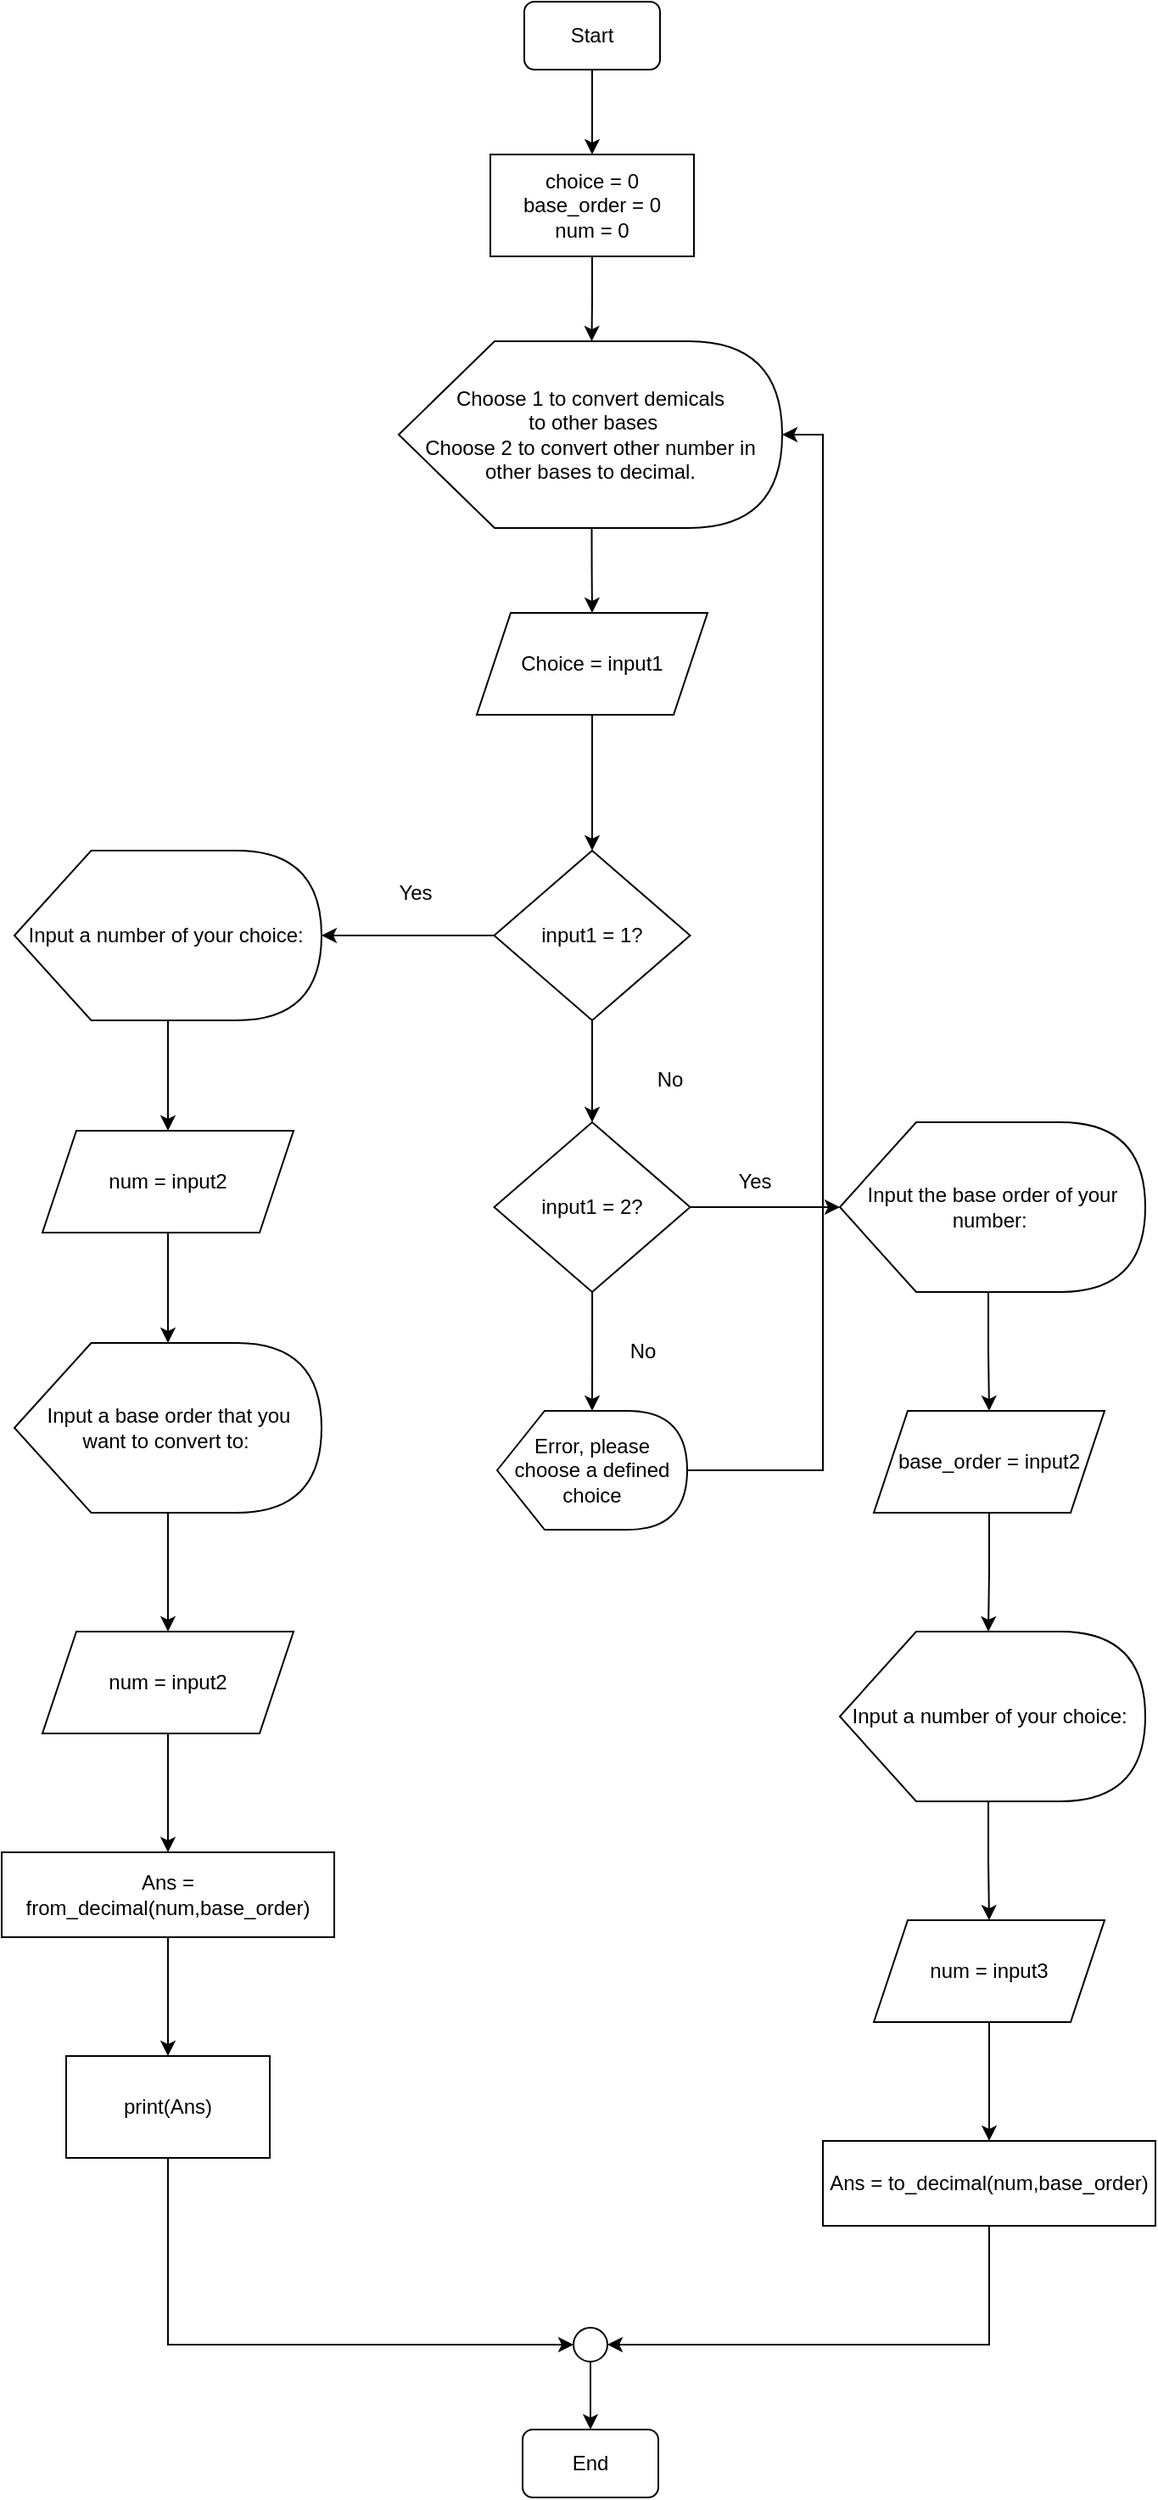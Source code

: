 <mxfile version="20.2.3" type="device" pages="3"><diagram id="C5RBs43oDa-KdzZeNtuy" name="Simple (With no error handling)"><mxGraphModel dx="965" dy="600" grid="1" gridSize="10" guides="1" tooltips="1" connect="1" arrows="1" fold="1" page="1" pageScale="1" pageWidth="827" pageHeight="1169" math="0" shadow="0"><root><mxCell id="WIyWlLk6GJQsqaUBKTNV-0"/><mxCell id="WIyWlLk6GJQsqaUBKTNV-1" parent="WIyWlLk6GJQsqaUBKTNV-0"/><mxCell id="6cX9qqJegvsLHcsyUYOj-4" value="" style="edgeStyle=orthogonalEdgeStyle;rounded=0;orthogonalLoop=1;jettySize=auto;html=1;" parent="WIyWlLk6GJQsqaUBKTNV-1" source="6cX9qqJegvsLHcsyUYOj-0" target="6cX9qqJegvsLHcsyUYOj-3" edge="1"><mxGeometry relative="1" as="geometry"/></mxCell><mxCell id="6cX9qqJegvsLHcsyUYOj-0" value="Start" style="rounded=1;whiteSpace=wrap;html=1;" parent="WIyWlLk6GJQsqaUBKTNV-1" vertex="1"><mxGeometry x="374" y="10" width="80" height="40" as="geometry"/></mxCell><mxCell id="6cX9qqJegvsLHcsyUYOj-13" style="edgeStyle=orthogonalEdgeStyle;rounded=0;orthogonalLoop=1;jettySize=auto;html=1;exitX=0;exitY=0;exitDx=113.75;exitDy=110;exitPerimeter=0;" parent="WIyWlLk6GJQsqaUBKTNV-1" source="6cX9qqJegvsLHcsyUYOj-1" edge="1"><mxGeometry relative="1" as="geometry"><mxPoint x="414" y="370" as="targetPoint"/></mxGeometry></mxCell><mxCell id="6cX9qqJegvsLHcsyUYOj-1" value="Choose 1 to convert demicals&lt;br&gt;&amp;nbsp;to other bases&lt;br&gt;Choose 2 to convert other number in other bases to decimal." style="shape=display;whiteSpace=wrap;html=1;" parent="WIyWlLk6GJQsqaUBKTNV-1" vertex="1"><mxGeometry x="300" y="210" width="226" height="110" as="geometry"/></mxCell><mxCell id="6cX9qqJegvsLHcsyUYOj-11" style="edgeStyle=orthogonalEdgeStyle;rounded=0;orthogonalLoop=1;jettySize=auto;html=1;exitX=0.5;exitY=1;exitDx=0;exitDy=0;entryX=0;entryY=0;entryDx=113.75;entryDy=0;entryPerimeter=0;" parent="WIyWlLk6GJQsqaUBKTNV-1" source="6cX9qqJegvsLHcsyUYOj-3" target="6cX9qqJegvsLHcsyUYOj-1" edge="1"><mxGeometry relative="1" as="geometry"/></mxCell><mxCell id="6cX9qqJegvsLHcsyUYOj-3" value="choice = 0&lt;br&gt;base_order = 0&lt;br&gt;num = 0" style="rounded=0;whiteSpace=wrap;html=1;" parent="WIyWlLk6GJQsqaUBKTNV-1" vertex="1"><mxGeometry x="354" y="100" width="120" height="60" as="geometry"/></mxCell><mxCell id="6cX9qqJegvsLHcsyUYOj-19" style="edgeStyle=orthogonalEdgeStyle;rounded=0;orthogonalLoop=1;jettySize=auto;html=1;exitX=0.5;exitY=1;exitDx=0;exitDy=0;entryX=0.5;entryY=0;entryDx=0;entryDy=0;" parent="WIyWlLk6GJQsqaUBKTNV-1" source="6cX9qqJegvsLHcsyUYOj-6" target="6cX9qqJegvsLHcsyUYOj-18" edge="1"><mxGeometry relative="1" as="geometry"/></mxCell><mxCell id="6cX9qqJegvsLHcsyUYOj-40" value="" style="edgeStyle=orthogonalEdgeStyle;rounded=0;orthogonalLoop=1;jettySize=auto;html=1;" parent="WIyWlLk6GJQsqaUBKTNV-1" source="6cX9qqJegvsLHcsyUYOj-6" target="6cX9qqJegvsLHcsyUYOj-38" edge="1"><mxGeometry relative="1" as="geometry"/></mxCell><mxCell id="6cX9qqJegvsLHcsyUYOj-6" value="input1 = 1?" style="rhombus;whiteSpace=wrap;html=1;" parent="WIyWlLk6GJQsqaUBKTNV-1" vertex="1"><mxGeometry x="356.25" y="510" width="115.5" height="100" as="geometry"/></mxCell><mxCell id="6cX9qqJegvsLHcsyUYOj-37" style="edgeStyle=orthogonalEdgeStyle;rounded=0;orthogonalLoop=1;jettySize=auto;html=1;exitX=0;exitY=0;exitDx=87.5;exitDy=100;exitPerimeter=0;" parent="WIyWlLk6GJQsqaUBKTNV-1" source="6cX9qqJegvsLHcsyUYOj-15" target="6cX9qqJegvsLHcsyUYOj-36" edge="1"><mxGeometry relative="1" as="geometry"/></mxCell><mxCell id="6cX9qqJegvsLHcsyUYOj-15" value="Input a number of your choice:&amp;nbsp;" style="shape=display;whiteSpace=wrap;html=1;" parent="WIyWlLk6GJQsqaUBKTNV-1" vertex="1"><mxGeometry x="560" y="970" width="180" height="100" as="geometry"/></mxCell><mxCell id="6cX9qqJegvsLHcsyUYOj-25" style="edgeStyle=orthogonalEdgeStyle;rounded=0;orthogonalLoop=1;jettySize=auto;html=1;exitX=1;exitY=0.5;exitDx=0;exitDy=0;entryX=0;entryY=0.5;entryDx=0;entryDy=0;entryPerimeter=0;" parent="WIyWlLk6GJQsqaUBKTNV-1" source="6cX9qqJegvsLHcsyUYOj-18" target="6cX9qqJegvsLHcsyUYOj-22" edge="1"><mxGeometry relative="1" as="geometry"/></mxCell><mxCell id="6cX9qqJegvsLHcsyUYOj-53" value="" style="edgeStyle=orthogonalEdgeStyle;rounded=0;orthogonalLoop=1;jettySize=auto;html=1;" parent="WIyWlLk6GJQsqaUBKTNV-1" source="6cX9qqJegvsLHcsyUYOj-18" target="6cX9qqJegvsLHcsyUYOj-52" edge="1"><mxGeometry relative="1" as="geometry"/></mxCell><mxCell id="6cX9qqJegvsLHcsyUYOj-18" value="input1 = 2?" style="rhombus;whiteSpace=wrap;html=1;" parent="WIyWlLk6GJQsqaUBKTNV-1" vertex="1"><mxGeometry x="356.25" y="670" width="115.5" height="100" as="geometry"/></mxCell><mxCell id="6cX9qqJegvsLHcsyUYOj-20" value="Yes" style="text;html=1;strokeColor=none;fillColor=none;align=center;verticalAlign=middle;whiteSpace=wrap;rounded=0;" parent="WIyWlLk6GJQsqaUBKTNV-1" vertex="1"><mxGeometry x="280" y="520" width="60" height="30" as="geometry"/></mxCell><mxCell id="6cX9qqJegvsLHcsyUYOj-21" value="No" style="text;html=1;strokeColor=none;fillColor=none;align=center;verticalAlign=middle;whiteSpace=wrap;rounded=0;" parent="WIyWlLk6GJQsqaUBKTNV-1" vertex="1"><mxGeometry x="430" y="630" width="60" height="30" as="geometry"/></mxCell><mxCell id="6cX9qqJegvsLHcsyUYOj-34" style="edgeStyle=orthogonalEdgeStyle;rounded=0;orthogonalLoop=1;jettySize=auto;html=1;exitX=0;exitY=0;exitDx=87.5;exitDy=100;exitPerimeter=0;entryX=0.5;entryY=0;entryDx=0;entryDy=0;" parent="WIyWlLk6GJQsqaUBKTNV-1" source="6cX9qqJegvsLHcsyUYOj-22" target="6cX9qqJegvsLHcsyUYOj-32" edge="1"><mxGeometry relative="1" as="geometry"/></mxCell><mxCell id="6cX9qqJegvsLHcsyUYOj-22" value="Input the base order of your number:&amp;nbsp;" style="shape=display;whiteSpace=wrap;html=1;" parent="WIyWlLk6GJQsqaUBKTNV-1" vertex="1"><mxGeometry x="560" y="670" width="180" height="100" as="geometry"/></mxCell><mxCell id="6cX9qqJegvsLHcsyUYOj-24" value="Yes" style="text;html=1;strokeColor=none;fillColor=none;align=center;verticalAlign=middle;whiteSpace=wrap;rounded=0;" parent="WIyWlLk6GJQsqaUBKTNV-1" vertex="1"><mxGeometry x="480" y="690" width="60" height="30" as="geometry"/></mxCell><mxCell id="6cX9qqJegvsLHcsyUYOj-31" style="edgeStyle=orthogonalEdgeStyle;rounded=0;orthogonalLoop=1;jettySize=auto;html=1;exitX=0.5;exitY=1;exitDx=0;exitDy=0;entryX=0.5;entryY=0;entryDx=0;entryDy=0;" parent="WIyWlLk6GJQsqaUBKTNV-1" source="6cX9qqJegvsLHcsyUYOj-29" target="6cX9qqJegvsLHcsyUYOj-6" edge="1"><mxGeometry relative="1" as="geometry"/></mxCell><mxCell id="6cX9qqJegvsLHcsyUYOj-29" value="Choice = input1" style="shape=parallelogram;perimeter=parallelogramPerimeter;whiteSpace=wrap;html=1;fixedSize=1;" parent="WIyWlLk6GJQsqaUBKTNV-1" vertex="1"><mxGeometry x="346" y="370" width="136" height="60" as="geometry"/></mxCell><mxCell id="6cX9qqJegvsLHcsyUYOj-35" style="edgeStyle=orthogonalEdgeStyle;rounded=0;orthogonalLoop=1;jettySize=auto;html=1;exitX=0.5;exitY=1;exitDx=0;exitDy=0;entryX=0;entryY=0;entryDx=87.5;entryDy=0;entryPerimeter=0;" parent="WIyWlLk6GJQsqaUBKTNV-1" source="6cX9qqJegvsLHcsyUYOj-32" target="6cX9qqJegvsLHcsyUYOj-15" edge="1"><mxGeometry relative="1" as="geometry"/></mxCell><mxCell id="6cX9qqJegvsLHcsyUYOj-32" value="base_order = input2" style="shape=parallelogram;perimeter=parallelogramPerimeter;whiteSpace=wrap;html=1;fixedSize=1;" parent="WIyWlLk6GJQsqaUBKTNV-1" vertex="1"><mxGeometry x="580" y="840" width="136" height="60" as="geometry"/></mxCell><mxCell id="6cX9qqJegvsLHcsyUYOj-62" value="" style="edgeStyle=orthogonalEdgeStyle;rounded=0;orthogonalLoop=1;jettySize=auto;html=1;" parent="WIyWlLk6GJQsqaUBKTNV-1" source="6cX9qqJegvsLHcsyUYOj-36" target="6cX9qqJegvsLHcsyUYOj-61" edge="1"><mxGeometry relative="1" as="geometry"/></mxCell><mxCell id="6cX9qqJegvsLHcsyUYOj-36" value="num = input3" style="shape=parallelogram;perimeter=parallelogramPerimeter;whiteSpace=wrap;html=1;fixedSize=1;" parent="WIyWlLk6GJQsqaUBKTNV-1" vertex="1"><mxGeometry x="580" y="1140" width="136" height="60" as="geometry"/></mxCell><mxCell id="6cX9qqJegvsLHcsyUYOj-43" value="" style="edgeStyle=orthogonalEdgeStyle;rounded=0;orthogonalLoop=1;jettySize=auto;html=1;" parent="WIyWlLk6GJQsqaUBKTNV-1" source="6cX9qqJegvsLHcsyUYOj-38" target="6cX9qqJegvsLHcsyUYOj-41" edge="1"><mxGeometry relative="1" as="geometry"/></mxCell><mxCell id="6cX9qqJegvsLHcsyUYOj-38" value="Input a number of your choice:&amp;nbsp;" style="shape=display;whiteSpace=wrap;html=1;" parent="WIyWlLk6GJQsqaUBKTNV-1" vertex="1"><mxGeometry x="73.5" y="510" width="181" height="100" as="geometry"/></mxCell><mxCell id="6cX9qqJegvsLHcsyUYOj-50" value="" style="edgeStyle=orthogonalEdgeStyle;rounded=0;orthogonalLoop=1;jettySize=auto;html=1;" parent="WIyWlLk6GJQsqaUBKTNV-1" source="6cX9qqJegvsLHcsyUYOj-41" target="6cX9qqJegvsLHcsyUYOj-49" edge="1"><mxGeometry relative="1" as="geometry"/></mxCell><mxCell id="6cX9qqJegvsLHcsyUYOj-41" value="num = input2" style="shape=parallelogram;perimeter=parallelogramPerimeter;whiteSpace=wrap;html=1;fixedSize=1;" parent="WIyWlLk6GJQsqaUBKTNV-1" vertex="1"><mxGeometry x="90" y="675" width="148" height="60" as="geometry"/></mxCell><mxCell id="6cX9qqJegvsLHcsyUYOj-56" value="" style="edgeStyle=orthogonalEdgeStyle;rounded=0;orthogonalLoop=1;jettySize=auto;html=1;" parent="WIyWlLk6GJQsqaUBKTNV-1" source="6cX9qqJegvsLHcsyUYOj-47" target="6cX9qqJegvsLHcsyUYOj-55" edge="1"><mxGeometry relative="1" as="geometry"/></mxCell><mxCell id="6cX9qqJegvsLHcsyUYOj-47" value="num = input2" style="shape=parallelogram;perimeter=parallelogramPerimeter;whiteSpace=wrap;html=1;fixedSize=1;" parent="WIyWlLk6GJQsqaUBKTNV-1" vertex="1"><mxGeometry x="90" y="970" width="148" height="60" as="geometry"/></mxCell><mxCell id="6cX9qqJegvsLHcsyUYOj-51" value="" style="edgeStyle=orthogonalEdgeStyle;rounded=0;orthogonalLoop=1;jettySize=auto;html=1;" parent="WIyWlLk6GJQsqaUBKTNV-1" source="6cX9qqJegvsLHcsyUYOj-49" target="6cX9qqJegvsLHcsyUYOj-47" edge="1"><mxGeometry relative="1" as="geometry"/></mxCell><mxCell id="6cX9qqJegvsLHcsyUYOj-49" value="Input a base order that you&lt;br&gt;want to convert to:&amp;nbsp;" style="shape=display;whiteSpace=wrap;html=1;" parent="WIyWlLk6GJQsqaUBKTNV-1" vertex="1"><mxGeometry x="73.5" y="800" width="181" height="100" as="geometry"/></mxCell><mxCell id="6cX9qqJegvsLHcsyUYOj-54" style="edgeStyle=orthogonalEdgeStyle;rounded=0;orthogonalLoop=1;jettySize=auto;html=1;exitX=1;exitY=0.5;exitDx=0;exitDy=0;exitPerimeter=0;entryX=1;entryY=0.5;entryDx=0;entryDy=0;entryPerimeter=0;" parent="WIyWlLk6GJQsqaUBKTNV-1" source="6cX9qqJegvsLHcsyUYOj-52" target="6cX9qqJegvsLHcsyUYOj-1" edge="1"><mxGeometry relative="1" as="geometry"><Array as="points"><mxPoint x="550" y="875"/><mxPoint x="550" y="265"/></Array></mxGeometry></mxCell><mxCell id="6cX9qqJegvsLHcsyUYOj-52" value="Error, please choose a defined&lt;br&gt;choice" style="shape=display;whiteSpace=wrap;html=1;" parent="WIyWlLk6GJQsqaUBKTNV-1" vertex="1"><mxGeometry x="358" y="840" width="112" height="70" as="geometry"/></mxCell><mxCell id="6cX9qqJegvsLHcsyUYOj-58" value="" style="edgeStyle=orthogonalEdgeStyle;rounded=0;orthogonalLoop=1;jettySize=auto;html=1;" parent="WIyWlLk6GJQsqaUBKTNV-1" source="6cX9qqJegvsLHcsyUYOj-55" target="6cX9qqJegvsLHcsyUYOj-57" edge="1"><mxGeometry relative="1" as="geometry"/></mxCell><mxCell id="6cX9qqJegvsLHcsyUYOj-55" value="Ans = from_decimal(num,base_order)" style="rounded=0;whiteSpace=wrap;html=1;" parent="WIyWlLk6GJQsqaUBKTNV-1" vertex="1"><mxGeometry x="66" y="1100" width="196" height="50" as="geometry"/></mxCell><mxCell id="6cX9qqJegvsLHcsyUYOj-65" style="edgeStyle=orthogonalEdgeStyle;rounded=0;orthogonalLoop=1;jettySize=auto;html=1;exitX=0.5;exitY=1;exitDx=0;exitDy=0;entryX=0;entryY=0.5;entryDx=0;entryDy=0;" parent="WIyWlLk6GJQsqaUBKTNV-1" source="6cX9qqJegvsLHcsyUYOj-57" target="6cX9qqJegvsLHcsyUYOj-63" edge="1"><mxGeometry relative="1" as="geometry"/></mxCell><mxCell id="6cX9qqJegvsLHcsyUYOj-57" value="print(Ans)" style="rounded=0;whiteSpace=wrap;html=1;" parent="WIyWlLk6GJQsqaUBKTNV-1" vertex="1"><mxGeometry x="104" y="1220" width="120" height="60" as="geometry"/></mxCell><mxCell id="6cX9qqJegvsLHcsyUYOj-60" value="End" style="rounded=1;whiteSpace=wrap;html=1;" parent="WIyWlLk6GJQsqaUBKTNV-1" vertex="1"><mxGeometry x="373" y="1440" width="80" height="40" as="geometry"/></mxCell><mxCell id="6cX9qqJegvsLHcsyUYOj-64" style="edgeStyle=orthogonalEdgeStyle;rounded=0;orthogonalLoop=1;jettySize=auto;html=1;exitX=0.5;exitY=1;exitDx=0;exitDy=0;entryX=1;entryY=0.5;entryDx=0;entryDy=0;" parent="WIyWlLk6GJQsqaUBKTNV-1" source="6cX9qqJegvsLHcsyUYOj-61" target="6cX9qqJegvsLHcsyUYOj-63" edge="1"><mxGeometry relative="1" as="geometry"/></mxCell><mxCell id="6cX9qqJegvsLHcsyUYOj-61" value="Ans = to_decimal(num,base_order)" style="rounded=0;whiteSpace=wrap;html=1;" parent="WIyWlLk6GJQsqaUBKTNV-1" vertex="1"><mxGeometry x="550" y="1270" width="196" height="50" as="geometry"/></mxCell><mxCell id="6cX9qqJegvsLHcsyUYOj-67" style="edgeStyle=orthogonalEdgeStyle;rounded=0;orthogonalLoop=1;jettySize=auto;html=1;exitX=0.5;exitY=1;exitDx=0;exitDy=0;" parent="WIyWlLk6GJQsqaUBKTNV-1" source="6cX9qqJegvsLHcsyUYOj-63" target="6cX9qqJegvsLHcsyUYOj-60" edge="1"><mxGeometry relative="1" as="geometry"/></mxCell><mxCell id="6cX9qqJegvsLHcsyUYOj-63" value="" style="ellipse;whiteSpace=wrap;html=1;aspect=fixed;" parent="WIyWlLk6GJQsqaUBKTNV-1" vertex="1"><mxGeometry x="403" y="1380" width="20" height="20" as="geometry"/></mxCell><mxCell id="LUCr1t4yWeZY5GpO6jlZ-0" value="No" style="text;html=1;strokeColor=none;fillColor=none;align=center;verticalAlign=middle;whiteSpace=wrap;rounded=0;" vertex="1" parent="WIyWlLk6GJQsqaUBKTNV-1"><mxGeometry x="414" y="790" width="60" height="30" as="geometry"/></mxCell></root></mxGraphModel></diagram><diagram name="Error handling (Full)" id="kdNfgw5g9lzJMRX-Q5gM"><mxGraphModel dx="2206" dy="857" grid="1" gridSize="10" guides="1" tooltips="1" connect="1" arrows="1" fold="1" page="1" pageScale="1" pageWidth="827" pageHeight="1169" math="0" shadow="0"><root><mxCell id="cT9blgL0ZDpgO5nA7ljF-0"/><mxCell id="cT9blgL0ZDpgO5nA7ljF-1" parent="cT9blgL0ZDpgO5nA7ljF-0"/><mxCell id="cT9blgL0ZDpgO5nA7ljF-2" value="" style="edgeStyle=orthogonalEdgeStyle;rounded=0;orthogonalLoop=1;jettySize=auto;html=1;" parent="cT9blgL0ZDpgO5nA7ljF-1" source="cT9blgL0ZDpgO5nA7ljF-3" target="cT9blgL0ZDpgO5nA7ljF-7" edge="1"><mxGeometry relative="1" as="geometry"/></mxCell><mxCell id="cT9blgL0ZDpgO5nA7ljF-3" value="Start" style="rounded=1;whiteSpace=wrap;html=1;" parent="cT9blgL0ZDpgO5nA7ljF-1" vertex="1"><mxGeometry x="374" y="10" width="80" height="40" as="geometry"/></mxCell><mxCell id="cT9blgL0ZDpgO5nA7ljF-4" style="edgeStyle=orthogonalEdgeStyle;rounded=0;orthogonalLoop=1;jettySize=auto;html=1;exitX=0;exitY=0;exitDx=113.75;exitDy=110;exitPerimeter=0;" parent="cT9blgL0ZDpgO5nA7ljF-1" source="cT9blgL0ZDpgO5nA7ljF-5" edge="1"><mxGeometry relative="1" as="geometry"><mxPoint x="414" y="370" as="targetPoint"/></mxGeometry></mxCell><mxCell id="nnjsaqhpUbbcKo8NNu5e-56" value="" style="edgeStyle=orthogonalEdgeStyle;rounded=0;orthogonalLoop=1;jettySize=auto;html=1;" edge="1" parent="cT9blgL0ZDpgO5nA7ljF-1" source="cT9blgL0ZDpgO5nA7ljF-5" target="cT9blgL0ZDpgO5nA7ljF-22"><mxGeometry relative="1" as="geometry"/></mxCell><mxCell id="cT9blgL0ZDpgO5nA7ljF-5" value="Choose 1 to convert demicals&lt;br&gt;&amp;nbsp;to other bases&lt;br&gt;Choose 2 to convert other number in other bases to decimal." style="shape=display;whiteSpace=wrap;html=1;" parent="cT9blgL0ZDpgO5nA7ljF-1" vertex="1"><mxGeometry x="301" y="270" width="226" height="110" as="geometry"/></mxCell><mxCell id="nnjsaqhpUbbcKo8NNu5e-54" value="" style="edgeStyle=orthogonalEdgeStyle;rounded=0;orthogonalLoop=1;jettySize=auto;html=1;" edge="1" parent="cT9blgL0ZDpgO5nA7ljF-1" source="cT9blgL0ZDpgO5nA7ljF-7" target="nnjsaqhpUbbcKo8NNu5e-49"><mxGeometry relative="1" as="geometry"/></mxCell><mxCell id="cT9blgL0ZDpgO5nA7ljF-7" value="choice = 0&lt;br&gt;base = 0&lt;br&gt;number = 0" style="rounded=0;whiteSpace=wrap;html=1;" parent="cT9blgL0ZDpgO5nA7ljF-1" vertex="1"><mxGeometry x="354" y="100" width="120" height="60" as="geometry"/></mxCell><mxCell id="cT9blgL0ZDpgO5nA7ljF-8" style="edgeStyle=orthogonalEdgeStyle;rounded=0;orthogonalLoop=1;jettySize=auto;html=1;exitX=0.5;exitY=1;exitDx=0;exitDy=0;entryX=0.5;entryY=0;entryDx=0;entryDy=0;" parent="cT9blgL0ZDpgO5nA7ljF-1" source="cT9blgL0ZDpgO5nA7ljF-10" target="cT9blgL0ZDpgO5nA7ljF-15" edge="1"><mxGeometry relative="1" as="geometry"/></mxCell><mxCell id="cT9blgL0ZDpgO5nA7ljF-9" value="" style="edgeStyle=orthogonalEdgeStyle;rounded=0;orthogonalLoop=1;jettySize=auto;html=1;" parent="cT9blgL0ZDpgO5nA7ljF-1" source="cT9blgL0ZDpgO5nA7ljF-10" target="cT9blgL0ZDpgO5nA7ljF-28" edge="1"><mxGeometry relative="1" as="geometry"/></mxCell><mxCell id="cT9blgL0ZDpgO5nA7ljF-10" value="input1 = 1?" style="rhombus;whiteSpace=wrap;html=1;" parent="cT9blgL0ZDpgO5nA7ljF-1" vertex="1"><mxGeometry x="356.25" y="510" width="115.5" height="100" as="geometry"/></mxCell><mxCell id="nnjsaqhpUbbcKo8NNu5e-18" value="" style="edgeStyle=orthogonalEdgeStyle;rounded=0;orthogonalLoop=1;jettySize=auto;html=1;" edge="1" parent="cT9blgL0ZDpgO5nA7ljF-1" source="cT9blgL0ZDpgO5nA7ljF-12" target="if27soMRTO0vw9cwHpDa-6"><mxGeometry relative="1" as="geometry"/></mxCell><mxCell id="cT9blgL0ZDpgO5nA7ljF-12" value="Input a base of your choice:" style="shape=display;whiteSpace=wrap;html=1;" parent="cT9blgL0ZDpgO5nA7ljF-1" vertex="1"><mxGeometry x="560" y="1110" width="180" height="100" as="geometry"/></mxCell><mxCell id="cT9blgL0ZDpgO5nA7ljF-13" style="edgeStyle=orthogonalEdgeStyle;rounded=0;orthogonalLoop=1;jettySize=auto;html=1;exitX=1;exitY=0.5;exitDx=0;exitDy=0;entryX=0;entryY=0.5;entryDx=0;entryDy=0;entryPerimeter=0;" parent="cT9blgL0ZDpgO5nA7ljF-1" source="cT9blgL0ZDpgO5nA7ljF-15" target="cT9blgL0ZDpgO5nA7ljF-19" edge="1"><mxGeometry relative="1" as="geometry"/></mxCell><mxCell id="cT9blgL0ZDpgO5nA7ljF-14" value="" style="edgeStyle=orthogonalEdgeStyle;rounded=0;orthogonalLoop=1;jettySize=auto;html=1;" parent="cT9blgL0ZDpgO5nA7ljF-1" source="cT9blgL0ZDpgO5nA7ljF-15" target="cT9blgL0ZDpgO5nA7ljF-37" edge="1"><mxGeometry relative="1" as="geometry"/></mxCell><mxCell id="cT9blgL0ZDpgO5nA7ljF-15" value="input1 = 2?" style="rhombus;whiteSpace=wrap;html=1;" parent="cT9blgL0ZDpgO5nA7ljF-1" vertex="1"><mxGeometry x="356.25" y="670" width="115.5" height="100" as="geometry"/></mxCell><mxCell id="cT9blgL0ZDpgO5nA7ljF-16" value="Yes" style="text;html=1;strokeColor=none;fillColor=none;align=center;verticalAlign=middle;whiteSpace=wrap;rounded=0;" parent="cT9blgL0ZDpgO5nA7ljF-1" vertex="1"><mxGeometry x="280" y="520" width="60" height="30" as="geometry"/></mxCell><mxCell id="cT9blgL0ZDpgO5nA7ljF-17" value="No" style="text;html=1;strokeColor=none;fillColor=none;align=center;verticalAlign=middle;whiteSpace=wrap;rounded=0;" parent="cT9blgL0ZDpgO5nA7ljF-1" vertex="1"><mxGeometry x="414" y="630" width="60" height="30" as="geometry"/></mxCell><mxCell id="if27soMRTO0vw9cwHpDa-2" value="" style="edgeStyle=orthogonalEdgeStyle;rounded=0;orthogonalLoop=1;jettySize=auto;html=1;" parent="cT9blgL0ZDpgO5nA7ljF-1" source="cT9blgL0ZDpgO5nA7ljF-19" target="if27soMRTO0vw9cwHpDa-1" edge="1"><mxGeometry relative="1" as="geometry"/></mxCell><mxCell id="cT9blgL0ZDpgO5nA7ljF-19" value="Input a number of your choice:&amp;nbsp;" style="shape=display;whiteSpace=wrap;html=1;" parent="cT9blgL0ZDpgO5nA7ljF-1" vertex="1"><mxGeometry x="560" y="670" width="180" height="100" as="geometry"/></mxCell><mxCell id="cT9blgL0ZDpgO5nA7ljF-20" value="Yes" style="text;html=1;strokeColor=none;fillColor=none;align=center;verticalAlign=middle;whiteSpace=wrap;rounded=0;" parent="cT9blgL0ZDpgO5nA7ljF-1" vertex="1"><mxGeometry x="480" y="690" width="60" height="30" as="geometry"/></mxCell><mxCell id="cT9blgL0ZDpgO5nA7ljF-21" style="edgeStyle=orthogonalEdgeStyle;rounded=0;orthogonalLoop=1;jettySize=auto;html=1;exitX=0.5;exitY=1;exitDx=0;exitDy=0;entryX=0.5;entryY=0;entryDx=0;entryDy=0;" parent="cT9blgL0ZDpgO5nA7ljF-1" source="cT9blgL0ZDpgO5nA7ljF-22" target="cT9blgL0ZDpgO5nA7ljF-10" edge="1"><mxGeometry relative="1" as="geometry"/></mxCell><mxCell id="cT9blgL0ZDpgO5nA7ljF-22" value="Choice = input1" style="shape=parallelogram;perimeter=parallelogramPerimeter;whiteSpace=wrap;html=1;fixedSize=1;" parent="cT9blgL0ZDpgO5nA7ljF-1" vertex="1"><mxGeometry x="346" y="410" width="136" height="60" as="geometry"/></mxCell><mxCell id="cT9blgL0ZDpgO5nA7ljF-27" value="" style="edgeStyle=orthogonalEdgeStyle;rounded=0;orthogonalLoop=1;jettySize=auto;html=1;" parent="cT9blgL0ZDpgO5nA7ljF-1" source="cT9blgL0ZDpgO5nA7ljF-28" target="cT9blgL0ZDpgO5nA7ljF-30" edge="1"><mxGeometry relative="1" as="geometry"/></mxCell><mxCell id="cT9blgL0ZDpgO5nA7ljF-28" value="Input a number of your choice:&amp;nbsp;" style="shape=display;whiteSpace=wrap;html=1;" parent="cT9blgL0ZDpgO5nA7ljF-1" vertex="1"><mxGeometry x="73.5" y="510" width="181" height="100" as="geometry"/></mxCell><mxCell id="if27soMRTO0vw9cwHpDa-4" value="" style="edgeStyle=orthogonalEdgeStyle;rounded=0;orthogonalLoop=1;jettySize=auto;html=1;" parent="cT9blgL0ZDpgO5nA7ljF-1" source="cT9blgL0ZDpgO5nA7ljF-30" target="if27soMRTO0vw9cwHpDa-3" edge="1"><mxGeometry relative="1" as="geometry"/></mxCell><mxCell id="cT9blgL0ZDpgO5nA7ljF-30" value="number = input2" style="shape=parallelogram;perimeter=parallelogramPerimeter;whiteSpace=wrap;html=1;fixedSize=1;" parent="cT9blgL0ZDpgO5nA7ljF-1" vertex="1"><mxGeometry x="90" y="675" width="148" height="60" as="geometry"/></mxCell><mxCell id="if27soMRTO0vw9cwHpDa-33" value="" style="edgeStyle=orthogonalEdgeStyle;rounded=0;orthogonalLoop=1;jettySize=auto;html=1;" parent="cT9blgL0ZDpgO5nA7ljF-1" source="cT9blgL0ZDpgO5nA7ljF-32" target="if27soMRTO0vw9cwHpDa-32" edge="1"><mxGeometry relative="1" as="geometry"/></mxCell><mxCell id="cT9blgL0ZDpgO5nA7ljF-32" value="base =&amp;nbsp; input3" style="shape=parallelogram;perimeter=parallelogramPerimeter;whiteSpace=wrap;html=1;fixedSize=1;" parent="cT9blgL0ZDpgO5nA7ljF-1" vertex="1"><mxGeometry x="90" y="1120" width="148" height="60" as="geometry"/></mxCell><mxCell id="if27soMRTO0vw9cwHpDa-13" value="" style="edgeStyle=orthogonalEdgeStyle;rounded=0;orthogonalLoop=1;jettySize=auto;html=1;" parent="cT9blgL0ZDpgO5nA7ljF-1" source="cT9blgL0ZDpgO5nA7ljF-34" target="cT9blgL0ZDpgO5nA7ljF-32" edge="1"><mxGeometry relative="1" as="geometry"/></mxCell><mxCell id="cT9blgL0ZDpgO5nA7ljF-34" value="Input a base of your choice:&amp;nbsp;" style="shape=display;whiteSpace=wrap;html=1;" parent="cT9blgL0ZDpgO5nA7ljF-1" vertex="1"><mxGeometry x="73.5" y="950" width="181" height="100" as="geometry"/></mxCell><mxCell id="nnjsaqhpUbbcKo8NNu5e-67" style="edgeStyle=orthogonalEdgeStyle;rounded=0;orthogonalLoop=1;jettySize=auto;html=1;exitX=0;exitY=0;exitDx=52.5;exitDy=70;exitPerimeter=0;entryX=1;entryY=0.5;entryDx=0;entryDy=0;" edge="1" parent="cT9blgL0ZDpgO5nA7ljF-1" source="cT9blgL0ZDpgO5nA7ljF-37" target="nnjsaqhpUbbcKo8NNu5e-49"><mxGeometry relative="1" as="geometry"><Array as="points"><mxPoint x="411" y="930"/><mxPoint x="540" y="930"/><mxPoint x="540" y="220"/></Array></mxGeometry></mxCell><mxCell id="cT9blgL0ZDpgO5nA7ljF-37" value="Error, please choose a defined&lt;br&gt;choice" style="shape=display;whiteSpace=wrap;html=1;" parent="cT9blgL0ZDpgO5nA7ljF-1" vertex="1"><mxGeometry x="358" y="840" width="112" height="70" as="geometry"/></mxCell><mxCell id="nnjsaqhpUbbcKo8NNu5e-6" value="" style="edgeStyle=orthogonalEdgeStyle;rounded=0;orthogonalLoop=1;jettySize=auto;html=1;" edge="1" parent="cT9blgL0ZDpgO5nA7ljF-1" source="cT9blgL0ZDpgO5nA7ljF-39" target="cT9blgL0ZDpgO5nA7ljF-41"><mxGeometry relative="1" as="geometry"/></mxCell><mxCell id="cT9blgL0ZDpgO5nA7ljF-39" value="Ans = from_decimal(num,base_order)" style="rounded=0;whiteSpace=wrap;html=1;" parent="cT9blgL0ZDpgO5nA7ljF-1" vertex="1"><mxGeometry x="66" y="1580" width="196" height="50" as="geometry"/></mxCell><mxCell id="nnjsaqhpUbbcKo8NNu5e-48" style="edgeStyle=orthogonalEdgeStyle;rounded=0;orthogonalLoop=1;jettySize=auto;html=1;entryX=0;entryY=0.5;entryDx=0;entryDy=0;exitX=0.5;exitY=1;exitDx=0;exitDy=0;" edge="1" parent="cT9blgL0ZDpgO5nA7ljF-1" source="cT9blgL0ZDpgO5nA7ljF-41" target="cT9blgL0ZDpgO5nA7ljF-46"><mxGeometry relative="1" as="geometry"/></mxCell><mxCell id="cT9blgL0ZDpgO5nA7ljF-41" value="print(Ans)" style="rounded=0;whiteSpace=wrap;html=1;" parent="cT9blgL0ZDpgO5nA7ljF-1" vertex="1"><mxGeometry x="104" y="1694" width="120" height="60" as="geometry"/></mxCell><mxCell id="cT9blgL0ZDpgO5nA7ljF-42" value="End" style="rounded=1;whiteSpace=wrap;html=1;" parent="cT9blgL0ZDpgO5nA7ljF-1" vertex="1"><mxGeometry x="374" y="2420" width="80" height="40" as="geometry"/></mxCell><mxCell id="nnjsaqhpUbbcKo8NNu5e-65" value="" style="edgeStyle=orthogonalEdgeStyle;rounded=0;orthogonalLoop=1;jettySize=auto;html=1;" edge="1" parent="cT9blgL0ZDpgO5nA7ljF-1" source="cT9blgL0ZDpgO5nA7ljF-44" target="nnjsaqhpUbbcKo8NNu5e-64"><mxGeometry relative="1" as="geometry"/></mxCell><mxCell id="cT9blgL0ZDpgO5nA7ljF-44" value="Ans = to_decimal(num,base_order)" style="rounded=0;whiteSpace=wrap;html=1;" parent="cT9blgL0ZDpgO5nA7ljF-1" vertex="1"><mxGeometry x="552" y="1870" width="196" height="50" as="geometry"/></mxCell><mxCell id="cT9blgL0ZDpgO5nA7ljF-45" style="edgeStyle=orthogonalEdgeStyle;rounded=0;orthogonalLoop=1;jettySize=auto;html=1;exitX=0.5;exitY=1;exitDx=0;exitDy=0;" parent="cT9blgL0ZDpgO5nA7ljF-1" source="cT9blgL0ZDpgO5nA7ljF-46" target="cT9blgL0ZDpgO5nA7ljF-42" edge="1"><mxGeometry relative="1" as="geometry"/></mxCell><mxCell id="cT9blgL0ZDpgO5nA7ljF-46" value="" style="ellipse;whiteSpace=wrap;html=1;aspect=fixed;" parent="cT9blgL0ZDpgO5nA7ljF-1" vertex="1"><mxGeometry x="404" y="2360" width="20" height="20" as="geometry"/></mxCell><mxCell id="nnjsaqhpUbbcKo8NNu5e-15" value="" style="edgeStyle=orthogonalEdgeStyle;rounded=0;orthogonalLoop=1;jettySize=auto;html=1;" edge="1" parent="cT9blgL0ZDpgO5nA7ljF-1" source="if27soMRTO0vw9cwHpDa-1" target="nnjsaqhpUbbcKo8NNu5e-11"><mxGeometry relative="1" as="geometry"/></mxCell><mxCell id="if27soMRTO0vw9cwHpDa-1" value="number = input2" style="shape=parallelogram;perimeter=parallelogramPerimeter;whiteSpace=wrap;html=1;fixedSize=1;" parent="cT9blgL0ZDpgO5nA7ljF-1" vertex="1"><mxGeometry x="576" y="840" width="148" height="60" as="geometry"/></mxCell><mxCell id="if27soMRTO0vw9cwHpDa-8" value="" style="edgeStyle=orthogonalEdgeStyle;rounded=0;orthogonalLoop=1;jettySize=auto;html=1;" parent="cT9blgL0ZDpgO5nA7ljF-1" source="if27soMRTO0vw9cwHpDa-3" target="cT9blgL0ZDpgO5nA7ljF-34" edge="1"><mxGeometry relative="1" as="geometry"/></mxCell><mxCell id="if27soMRTO0vw9cwHpDa-9" value="" style="edgeStyle=orthogonalEdgeStyle;rounded=0;orthogonalLoop=1;jettySize=auto;html=1;" parent="cT9blgL0ZDpgO5nA7ljF-1" source="if27soMRTO0vw9cwHpDa-3" target="if27soMRTO0vw9cwHpDa-7" edge="1"><mxGeometry relative="1" as="geometry"/></mxCell><mxCell id="if27soMRTO0vw9cwHpDa-3" value="number &amp;lt; 1?" style="rhombus;whiteSpace=wrap;html=1;" parent="cT9blgL0ZDpgO5nA7ljF-1" vertex="1"><mxGeometry x="111" y="790" width="106" height="100" as="geometry"/></mxCell><mxCell id="nnjsaqhpUbbcKo8NNu5e-21" value="" style="edgeStyle=orthogonalEdgeStyle;rounded=0;orthogonalLoop=1;jettySize=auto;html=1;" edge="1" parent="cT9blgL0ZDpgO5nA7ljF-1" source="if27soMRTO0vw9cwHpDa-6" target="nnjsaqhpUbbcKo8NNu5e-20"><mxGeometry relative="1" as="geometry"/></mxCell><mxCell id="if27soMRTO0vw9cwHpDa-6" value="base = input3" style="shape=parallelogram;perimeter=parallelogramPerimeter;whiteSpace=wrap;html=1;fixedSize=1;" parent="cT9blgL0ZDpgO5nA7ljF-1" vertex="1"><mxGeometry x="576" y="1265" width="148" height="60" as="geometry"/></mxCell><mxCell id="nnjsaqhpUbbcKo8NNu5e-57" style="edgeStyle=orthogonalEdgeStyle;rounded=0;orthogonalLoop=1;jettySize=auto;html=1;exitX=0;exitY=0.5;exitDx=0;exitDy=0;exitPerimeter=0;entryX=0;entryY=0.5;entryDx=0;entryDy=0;" edge="1" parent="cT9blgL0ZDpgO5nA7ljF-1" source="if27soMRTO0vw9cwHpDa-7" target="nnjsaqhpUbbcKo8NNu5e-49"><mxGeometry relative="1" as="geometry"><Array as="points"><mxPoint x="-190" y="840"/><mxPoint x="-190" y="220"/></Array></mxGeometry></mxCell><mxCell id="if27soMRTO0vw9cwHpDa-7" value="Error: Negative Number" style="shape=display;whiteSpace=wrap;html=1;" parent="cT9blgL0ZDpgO5nA7ljF-1" vertex="1"><mxGeometry x="-50" y="805" width="112" height="70" as="geometry"/></mxCell><mxCell id="if27soMRTO0vw9cwHpDa-11" value="No" style="text;html=1;strokeColor=none;fillColor=none;align=center;verticalAlign=middle;whiteSpace=wrap;rounded=0;" parent="cT9blgL0ZDpgO5nA7ljF-1" vertex="1"><mxGeometry x="164" y="900" width="60" height="30" as="geometry"/></mxCell><mxCell id="if27soMRTO0vw9cwHpDa-12" value="Yes" style="text;html=1;strokeColor=none;fillColor=none;align=center;verticalAlign=middle;whiteSpace=wrap;rounded=0;" parent="cT9blgL0ZDpgO5nA7ljF-1" vertex="1"><mxGeometry x="62" y="805" width="60" height="30" as="geometry"/></mxCell><mxCell id="nnjsaqhpUbbcKo8NNu5e-58" style="edgeStyle=orthogonalEdgeStyle;rounded=0;orthogonalLoop=1;jettySize=auto;html=1;exitX=1;exitY=0.5;exitDx=0;exitDy=0;exitPerimeter=0;entryX=1;entryY=0.5;entryDx=0;entryDy=0;" edge="1" parent="cT9blgL0ZDpgO5nA7ljF-1" source="if27soMRTO0vw9cwHpDa-23" target="nnjsaqhpUbbcKo8NNu5e-49"><mxGeometry relative="1" as="geometry"><Array as="points"><mxPoint x="1020" y="1000"/><mxPoint x="1020" y="220"/></Array></mxGeometry></mxCell><mxCell id="if27soMRTO0vw9cwHpDa-23" value="Error: negative number" style="shape=display;whiteSpace=wrap;html=1;" parent="cT9blgL0ZDpgO5nA7ljF-1" vertex="1"><mxGeometry x="760" y="965" width="112" height="70" as="geometry"/></mxCell><mxCell id="nnjsaqhpUbbcKo8NNu5e-59" style="edgeStyle=orthogonalEdgeStyle;rounded=0;orthogonalLoop=1;jettySize=auto;html=1;exitX=0;exitY=0.5;exitDx=0;exitDy=0;exitPerimeter=0;entryX=0;entryY=0.5;entryDx=0;entryDy=0;" edge="1" parent="cT9blgL0ZDpgO5nA7ljF-1" source="if27soMRTO0vw9cwHpDa-31" target="nnjsaqhpUbbcKo8NNu5e-49"><mxGeometry relative="1" as="geometry"><Array as="points"><mxPoint x="-190" y="1290"/><mxPoint x="-190" y="220"/></Array></mxGeometry></mxCell><mxCell id="if27soMRTO0vw9cwHpDa-31" value="Error: Negative Base" style="shape=display;whiteSpace=wrap;html=1;" parent="cT9blgL0ZDpgO5nA7ljF-1" vertex="1"><mxGeometry x="-60" y="1255" width="112" height="70" as="geometry"/></mxCell><mxCell id="Y6iWhqCToL53Q2rqyQdH-7" style="edgeStyle=orthogonalEdgeStyle;rounded=0;orthogonalLoop=1;jettySize=auto;html=1;exitX=0;exitY=0.5;exitDx=0;exitDy=0;entryX=1;entryY=0.5;entryDx=0;entryDy=0;entryPerimeter=0;" edge="1" parent="cT9blgL0ZDpgO5nA7ljF-1" source="if27soMRTO0vw9cwHpDa-32" target="if27soMRTO0vw9cwHpDa-31"><mxGeometry relative="1" as="geometry"/></mxCell><mxCell id="nnjsaqhpUbbcKo8NNu5e-1" value="" style="edgeStyle=orthogonalEdgeStyle;rounded=0;orthogonalLoop=1;jettySize=auto;html=1;" edge="1" parent="cT9blgL0ZDpgO5nA7ljF-1" source="if27soMRTO0vw9cwHpDa-32" target="nnjsaqhpUbbcKo8NNu5e-0"><mxGeometry relative="1" as="geometry"/></mxCell><mxCell id="if27soMRTO0vw9cwHpDa-32" value="Input3 &amp;lt; 1" style="rhombus;whiteSpace=wrap;html=1;" parent="cT9blgL0ZDpgO5nA7ljF-1" vertex="1"><mxGeometry x="111" y="1240" width="106" height="100" as="geometry"/></mxCell><mxCell id="Y6iWhqCToL53Q2rqyQdH-3" value="No" style="text;html=1;strokeColor=none;fillColor=none;align=center;verticalAlign=middle;whiteSpace=wrap;rounded=0;" vertex="1" parent="cT9blgL0ZDpgO5nA7ljF-1"><mxGeometry x="414" y="790" width="60" height="30" as="geometry"/></mxCell><mxCell id="Y6iWhqCToL53Q2rqyQdH-4" value="Yes" style="text;html=1;strokeColor=none;fillColor=none;align=center;verticalAlign=middle;whiteSpace=wrap;rounded=0;" vertex="1" parent="cT9blgL0ZDpgO5nA7ljF-1"><mxGeometry x="52" y="1405" width="60" height="30" as="geometry"/></mxCell><mxCell id="nnjsaqhpUbbcKo8NNu5e-3" value="" style="edgeStyle=orthogonalEdgeStyle;rounded=0;orthogonalLoop=1;jettySize=auto;html=1;" edge="1" parent="cT9blgL0ZDpgO5nA7ljF-1" source="nnjsaqhpUbbcKo8NNu5e-0" target="nnjsaqhpUbbcKo8NNu5e-2"><mxGeometry relative="1" as="geometry"/></mxCell><mxCell id="nnjsaqhpUbbcKo8NNu5e-5" style="edgeStyle=orthogonalEdgeStyle;rounded=0;orthogonalLoop=1;jettySize=auto;html=1;exitX=0.5;exitY=1;exitDx=0;exitDy=0;entryX=0.5;entryY=0;entryDx=0;entryDy=0;" edge="1" parent="cT9blgL0ZDpgO5nA7ljF-1" source="nnjsaqhpUbbcKo8NNu5e-0" target="cT9blgL0ZDpgO5nA7ljF-39"><mxGeometry relative="1" as="geometry"/></mxCell><mxCell id="nnjsaqhpUbbcKo8NNu5e-0" value="Input3 &amp;gt; 36" style="rhombus;whiteSpace=wrap;html=1;" vertex="1" parent="cT9blgL0ZDpgO5nA7ljF-1"><mxGeometry x="111" y="1400" width="106" height="100" as="geometry"/></mxCell><mxCell id="nnjsaqhpUbbcKo8NNu5e-60" style="edgeStyle=orthogonalEdgeStyle;rounded=0;orthogonalLoop=1;jettySize=auto;html=1;exitX=0;exitY=0.5;exitDx=0;exitDy=0;exitPerimeter=0;entryX=0;entryY=0.5;entryDx=0;entryDy=0;" edge="1" parent="cT9blgL0ZDpgO5nA7ljF-1" source="nnjsaqhpUbbcKo8NNu5e-2" target="nnjsaqhpUbbcKo8NNu5e-49"><mxGeometry relative="1" as="geometry"><mxPoint x="220" y="238.367" as="targetPoint"/><Array as="points"><mxPoint x="-190" y="1450"/><mxPoint x="-190" y="220"/></Array></mxGeometry></mxCell><mxCell id="nnjsaqhpUbbcKo8NNu5e-2" value="Error: Base &amp;gt; 36" style="shape=display;whiteSpace=wrap;html=1;" vertex="1" parent="cT9blgL0ZDpgO5nA7ljF-1"><mxGeometry x="-60" y="1415" width="112" height="70" as="geometry"/></mxCell><mxCell id="nnjsaqhpUbbcKo8NNu5e-7" value="Yes" style="text;html=1;strokeColor=none;fillColor=none;align=center;verticalAlign=middle;whiteSpace=wrap;rounded=0;" vertex="1" parent="cT9blgL0ZDpgO5nA7ljF-1"><mxGeometry x="52" y="1255" width="60" height="30" as="geometry"/></mxCell><mxCell id="nnjsaqhpUbbcKo8NNu5e-8" value="No" style="text;html=1;strokeColor=none;fillColor=none;align=center;verticalAlign=middle;whiteSpace=wrap;rounded=0;" vertex="1" parent="cT9blgL0ZDpgO5nA7ljF-1"><mxGeometry x="178" y="1520" width="60" height="30" as="geometry"/></mxCell><mxCell id="nnjsaqhpUbbcKo8NNu5e-9" value="No" style="text;html=1;strokeColor=none;fillColor=none;align=center;verticalAlign=middle;whiteSpace=wrap;rounded=0;" vertex="1" parent="cT9blgL0ZDpgO5nA7ljF-1"><mxGeometry x="178" y="1355" width="60" height="30" as="geometry"/></mxCell><mxCell id="nnjsaqhpUbbcKo8NNu5e-16" value="" style="edgeStyle=orthogonalEdgeStyle;rounded=0;orthogonalLoop=1;jettySize=auto;html=1;" edge="1" parent="cT9blgL0ZDpgO5nA7ljF-1" source="nnjsaqhpUbbcKo8NNu5e-11" target="cT9blgL0ZDpgO5nA7ljF-12"><mxGeometry relative="1" as="geometry"/></mxCell><mxCell id="nnjsaqhpUbbcKo8NNu5e-17" value="" style="edgeStyle=orthogonalEdgeStyle;rounded=0;orthogonalLoop=1;jettySize=auto;html=1;" edge="1" parent="cT9blgL0ZDpgO5nA7ljF-1" source="nnjsaqhpUbbcKo8NNu5e-11" target="if27soMRTO0vw9cwHpDa-23"><mxGeometry relative="1" as="geometry"/></mxCell><mxCell id="nnjsaqhpUbbcKo8NNu5e-11" value="Input2 &amp;lt; 1" style="rhombus;whiteSpace=wrap;html=1;" vertex="1" parent="cT9blgL0ZDpgO5nA7ljF-1"><mxGeometry x="597" y="950" width="106" height="100" as="geometry"/></mxCell><mxCell id="nnjsaqhpUbbcKo8NNu5e-31" value="" style="edgeStyle=orthogonalEdgeStyle;rounded=0;orthogonalLoop=1;jettySize=auto;html=1;" edge="1" parent="cT9blgL0ZDpgO5nA7ljF-1" source="nnjsaqhpUbbcKo8NNu5e-19" target="nnjsaqhpUbbcKo8NNu5e-30"><mxGeometry relative="1" as="geometry"/></mxCell><mxCell id="nnjsaqhpUbbcKo8NNu5e-33" value="" style="edgeStyle=orthogonalEdgeStyle;rounded=0;orthogonalLoop=1;jettySize=auto;html=1;" edge="1" parent="cT9blgL0ZDpgO5nA7ljF-1" source="nnjsaqhpUbbcKo8NNu5e-19" target="nnjsaqhpUbbcKo8NNu5e-32"><mxGeometry relative="1" as="geometry"/></mxCell><mxCell id="nnjsaqhpUbbcKo8NNu5e-19" value="Input 3 &amp;gt; 36" style="rhombus;whiteSpace=wrap;html=1;" vertex="1" parent="cT9blgL0ZDpgO5nA7ljF-1"><mxGeometry x="597" y="1520" width="106" height="100" as="geometry"/></mxCell><mxCell id="nnjsaqhpUbbcKo8NNu5e-22" value="" style="edgeStyle=orthogonalEdgeStyle;rounded=0;orthogonalLoop=1;jettySize=auto;html=1;" edge="1" parent="cT9blgL0ZDpgO5nA7ljF-1" source="nnjsaqhpUbbcKo8NNu5e-20" target="nnjsaqhpUbbcKo8NNu5e-19"><mxGeometry relative="1" as="geometry"/></mxCell><mxCell id="nnjsaqhpUbbcKo8NNu5e-29" value="" style="edgeStyle=orthogonalEdgeStyle;rounded=0;orthogonalLoop=1;jettySize=auto;html=1;" edge="1" parent="cT9blgL0ZDpgO5nA7ljF-1" source="nnjsaqhpUbbcKo8NNu5e-20" target="nnjsaqhpUbbcKo8NNu5e-28"><mxGeometry relative="1" as="geometry"/></mxCell><mxCell id="nnjsaqhpUbbcKo8NNu5e-20" value="Input 3 &amp;lt; 1" style="rhombus;whiteSpace=wrap;html=1;" vertex="1" parent="cT9blgL0ZDpgO5nA7ljF-1"><mxGeometry x="597" y="1370" width="106" height="100" as="geometry"/></mxCell><mxCell id="nnjsaqhpUbbcKo8NNu5e-61" style="edgeStyle=orthogonalEdgeStyle;rounded=0;orthogonalLoop=1;jettySize=auto;html=1;exitX=1;exitY=0.5;exitDx=0;exitDy=0;exitPerimeter=0;entryX=1;entryY=0.5;entryDx=0;entryDy=0;" edge="1" parent="cT9blgL0ZDpgO5nA7ljF-1" source="nnjsaqhpUbbcKo8NNu5e-28" target="nnjsaqhpUbbcKo8NNu5e-49"><mxGeometry relative="1" as="geometry"><Array as="points"><mxPoint x="1020" y="1420"/><mxPoint x="1020" y="220"/></Array></mxGeometry></mxCell><mxCell id="nnjsaqhpUbbcKo8NNu5e-28" value="Error: &lt;br&gt;negative base" style="shape=display;whiteSpace=wrap;html=1;" vertex="1" parent="cT9blgL0ZDpgO5nA7ljF-1"><mxGeometry x="760" y="1385" width="112" height="70" as="geometry"/></mxCell><mxCell id="nnjsaqhpUbbcKo8NNu5e-62" style="edgeStyle=orthogonalEdgeStyle;rounded=0;orthogonalLoop=1;jettySize=auto;html=1;exitX=1;exitY=0.5;exitDx=0;exitDy=0;exitPerimeter=0;entryX=1;entryY=0.5;entryDx=0;entryDy=0;" edge="1" parent="cT9blgL0ZDpgO5nA7ljF-1" source="nnjsaqhpUbbcKo8NNu5e-30" target="nnjsaqhpUbbcKo8NNu5e-49"><mxGeometry relative="1" as="geometry"><mxPoint x="550" y="260" as="targetPoint"/><Array as="points"><mxPoint x="1020" y="1570"/><mxPoint x="1020" y="220"/></Array></mxGeometry></mxCell><mxCell id="nnjsaqhpUbbcKo8NNu5e-30" value="Error: &lt;br&gt;&amp;nbsp;Base &amp;gt; 36" style="shape=display;whiteSpace=wrap;html=1;" vertex="1" parent="cT9blgL0ZDpgO5nA7ljF-1"><mxGeometry x="760" y="1535" width="112" height="70" as="geometry"/></mxCell><mxCell id="nnjsaqhpUbbcKo8NNu5e-35" value="" style="edgeStyle=orthogonalEdgeStyle;rounded=0;orthogonalLoop=1;jettySize=auto;html=1;" edge="1" parent="cT9blgL0ZDpgO5nA7ljF-1" source="nnjsaqhpUbbcKo8NNu5e-32" target="nnjsaqhpUbbcKo8NNu5e-34"><mxGeometry relative="1" as="geometry"/></mxCell><mxCell id="nnjsaqhpUbbcKo8NNu5e-36" value="" style="edgeStyle=orthogonalEdgeStyle;rounded=0;orthogonalLoop=1;jettySize=auto;html=1;" edge="1" parent="cT9blgL0ZDpgO5nA7ljF-1" source="nnjsaqhpUbbcKo8NNu5e-32" target="cT9blgL0ZDpgO5nA7ljF-44"><mxGeometry relative="1" as="geometry"/></mxCell><mxCell id="nnjsaqhpUbbcKo8NNu5e-32" value="Is number valid in&lt;br&gt;the base?" style="rhombus;whiteSpace=wrap;html=1;" vertex="1" parent="cT9blgL0ZDpgO5nA7ljF-1"><mxGeometry x="585" y="1670" width="130" height="120" as="geometry"/></mxCell><mxCell id="nnjsaqhpUbbcKo8NNu5e-63" style="edgeStyle=orthogonalEdgeStyle;rounded=0;orthogonalLoop=1;jettySize=auto;html=1;exitX=1;exitY=0.5;exitDx=0;exitDy=0;exitPerimeter=0;entryX=1;entryY=0.5;entryDx=0;entryDy=0;" edge="1" parent="cT9blgL0ZDpgO5nA7ljF-1" source="nnjsaqhpUbbcKo8NNu5e-34" target="nnjsaqhpUbbcKo8NNu5e-49"><mxGeometry relative="1" as="geometry"><mxPoint x="930" y="266.735" as="targetPoint"/><Array as="points"><mxPoint x="1020" y="1730"/><mxPoint x="1020" y="220"/></Array></mxGeometry></mxCell><mxCell id="nnjsaqhpUbbcKo8NNu5e-34" value="Error: Invalid Base&lt;br&gt;or Number" style="shape=display;whiteSpace=wrap;html=1;" vertex="1" parent="cT9blgL0ZDpgO5nA7ljF-1"><mxGeometry x="760" y="1695" width="112" height="70" as="geometry"/></mxCell><mxCell id="nnjsaqhpUbbcKo8NNu5e-42" value="Yes" style="text;html=1;strokeColor=none;fillColor=none;align=center;verticalAlign=middle;whiteSpace=wrap;rounded=0;" vertex="1" parent="cT9blgL0ZDpgO5nA7ljF-1"><mxGeometry x="700" y="1385" width="60" height="30" as="geometry"/></mxCell><mxCell id="nnjsaqhpUbbcKo8NNu5e-43" value="Yes" style="text;html=1;strokeColor=none;fillColor=none;align=center;verticalAlign=middle;whiteSpace=wrap;rounded=0;" vertex="1" parent="cT9blgL0ZDpgO5nA7ljF-1"><mxGeometry x="700" y="1540" width="60" height="30" as="geometry"/></mxCell><mxCell id="nnjsaqhpUbbcKo8NNu5e-44" value="Yes" style="text;html=1;strokeColor=none;fillColor=none;align=center;verticalAlign=middle;whiteSpace=wrap;rounded=0;" vertex="1" parent="cT9blgL0ZDpgO5nA7ljF-1"><mxGeometry x="703" y="1695" width="60" height="30" as="geometry"/></mxCell><mxCell id="nnjsaqhpUbbcKo8NNu5e-45" value="No" style="text;html=1;strokeColor=none;fillColor=none;align=center;verticalAlign=middle;whiteSpace=wrap;rounded=0;" vertex="1" parent="cT9blgL0ZDpgO5nA7ljF-1"><mxGeometry x="655" y="1480" width="60" height="30" as="geometry"/></mxCell><mxCell id="nnjsaqhpUbbcKo8NNu5e-46" value="No" style="text;html=1;strokeColor=none;fillColor=none;align=center;verticalAlign=middle;whiteSpace=wrap;rounded=0;" vertex="1" parent="cT9blgL0ZDpgO5nA7ljF-1"><mxGeometry x="655" y="1630" width="60" height="30" as="geometry"/></mxCell><mxCell id="nnjsaqhpUbbcKo8NNu5e-47" value="No" style="text;html=1;strokeColor=none;fillColor=none;align=center;verticalAlign=middle;whiteSpace=wrap;rounded=0;" vertex="1" parent="cT9blgL0ZDpgO5nA7ljF-1"><mxGeometry x="655" y="1810" width="60" height="30" as="geometry"/></mxCell><mxCell id="nnjsaqhpUbbcKo8NNu5e-55" value="" style="edgeStyle=orthogonalEdgeStyle;rounded=0;orthogonalLoop=1;jettySize=auto;html=1;" edge="1" parent="cT9blgL0ZDpgO5nA7ljF-1" source="nnjsaqhpUbbcKo8NNu5e-49" target="cT9blgL0ZDpgO5nA7ljF-5"><mxGeometry relative="1" as="geometry"/></mxCell><mxCell id="nnjsaqhpUbbcKo8NNu5e-49" value="" style="ellipse;whiteSpace=wrap;html=1;aspect=fixed;" vertex="1" parent="cT9blgL0ZDpgO5nA7ljF-1"><mxGeometry x="404" y="210" width="20" height="20" as="geometry"/></mxCell><mxCell id="nnjsaqhpUbbcKo8NNu5e-66" style="edgeStyle=orthogonalEdgeStyle;rounded=0;orthogonalLoop=1;jettySize=auto;html=1;exitX=0.5;exitY=1;exitDx=0;exitDy=0;entryX=1;entryY=0.5;entryDx=0;entryDy=0;" edge="1" parent="cT9blgL0ZDpgO5nA7ljF-1" source="nnjsaqhpUbbcKo8NNu5e-64" target="cT9blgL0ZDpgO5nA7ljF-46"><mxGeometry relative="1" as="geometry"/></mxCell><mxCell id="nnjsaqhpUbbcKo8NNu5e-64" value="print(Ans)" style="rounded=0;whiteSpace=wrap;html=1;" vertex="1" parent="cT9blgL0ZDpgO5nA7ljF-1"><mxGeometry x="590" y="2000" width="120" height="60" as="geometry"/></mxCell></root></mxGraphModel></diagram><diagram id="VsErfPyi2z8q7_6pGjPL" name="Polished Flowchart"><mxGraphModel dx="1815" dy="600" grid="1" gridSize="10" guides="1" tooltips="1" connect="1" arrows="1" fold="1" page="1" pageScale="1" pageWidth="850" pageHeight="1100" math="0" shadow="0"><root><mxCell id="0"/><mxCell id="1" parent="0"/><mxCell id="9pm8NPp5uWgdK4OEvGdy-1" value="" style="edgeStyle=orthogonalEdgeStyle;rounded=0;orthogonalLoop=1;jettySize=auto;html=1;" edge="1" parent="1" source="9pm8NPp5uWgdK4OEvGdy-2" target="9pm8NPp5uWgdK4OEvGdy-6"><mxGeometry relative="1" as="geometry"/></mxCell><mxCell id="9pm8NPp5uWgdK4OEvGdy-2" value="Start" style="rounded=1;whiteSpace=wrap;html=1;" vertex="1" parent="1"><mxGeometry x="374" y="10" width="80" height="40" as="geometry"/></mxCell><mxCell id="9pm8NPp5uWgdK4OEvGdy-3" style="edgeStyle=orthogonalEdgeStyle;rounded=0;orthogonalLoop=1;jettySize=auto;html=1;exitX=0;exitY=0;exitDx=113.75;exitDy=110;exitPerimeter=0;" edge="1" parent="1" source="9pm8NPp5uWgdK4OEvGdy-4"><mxGeometry relative="1" as="geometry"><mxPoint x="414" y="370" as="targetPoint"/></mxGeometry></mxCell><mxCell id="9pm8NPp5uWgdK4OEvGdy-4" value="Choose 1 to convert demicals&lt;br&gt;&amp;nbsp;to other bases&lt;br&gt;Choose 2 to convert other number in other bases to decimal." style="shape=display;whiteSpace=wrap;html=1;" vertex="1" parent="1"><mxGeometry x="300" y="210" width="226" height="110" as="geometry"/></mxCell><mxCell id="9pm8NPp5uWgdK4OEvGdy-5" style="edgeStyle=orthogonalEdgeStyle;rounded=0;orthogonalLoop=1;jettySize=auto;html=1;exitX=0.5;exitY=1;exitDx=0;exitDy=0;entryX=0;entryY=0;entryDx=113.75;entryDy=0;entryPerimeter=0;" edge="1" parent="1" source="9pm8NPp5uWgdK4OEvGdy-6" target="9pm8NPp5uWgdK4OEvGdy-4"><mxGeometry relative="1" as="geometry"/></mxCell><mxCell id="9pm8NPp5uWgdK4OEvGdy-6" value="choice = 0&lt;br&gt;base_order = 0&lt;br&gt;num = 0" style="rounded=0;whiteSpace=wrap;html=1;" vertex="1" parent="1"><mxGeometry x="354" y="100" width="120" height="60" as="geometry"/></mxCell><mxCell id="9pm8NPp5uWgdK4OEvGdy-7" style="edgeStyle=orthogonalEdgeStyle;rounded=0;orthogonalLoop=1;jettySize=auto;html=1;exitX=0.5;exitY=1;exitDx=0;exitDy=0;entryX=0.5;entryY=0;entryDx=0;entryDy=0;" edge="1" parent="1" source="9pm8NPp5uWgdK4OEvGdy-9" target="9pm8NPp5uWgdK4OEvGdy-14"><mxGeometry relative="1" as="geometry"/></mxCell><mxCell id="9pm8NPp5uWgdK4OEvGdy-8" value="" style="edgeStyle=orthogonalEdgeStyle;rounded=0;orthogonalLoop=1;jettySize=auto;html=1;" edge="1" parent="1" source="9pm8NPp5uWgdK4OEvGdy-9" target="9pm8NPp5uWgdK4OEvGdy-27"><mxGeometry relative="1" as="geometry"/></mxCell><mxCell id="9pm8NPp5uWgdK4OEvGdy-9" value="input1 = 1?" style="rhombus;whiteSpace=wrap;html=1;" vertex="1" parent="1"><mxGeometry x="356.25" y="510" width="115.5" height="100" as="geometry"/></mxCell><mxCell id="9pm8NPp5uWgdK4OEvGdy-10" style="edgeStyle=orthogonalEdgeStyle;rounded=0;orthogonalLoop=1;jettySize=auto;html=1;exitX=0;exitY=0;exitDx=87.5;exitDy=100;exitPerimeter=0;" edge="1" parent="1" source="9pm8NPp5uWgdK4OEvGdy-11" target="9pm8NPp5uWgdK4OEvGdy-25"><mxGeometry relative="1" as="geometry"/></mxCell><mxCell id="9pm8NPp5uWgdK4OEvGdy-11" value="Input a number of your choice:&amp;nbsp;" style="shape=display;whiteSpace=wrap;html=1;" vertex="1" parent="1"><mxGeometry x="560" y="970" width="180" height="100" as="geometry"/></mxCell><mxCell id="9pm8NPp5uWgdK4OEvGdy-12" style="edgeStyle=orthogonalEdgeStyle;rounded=0;orthogonalLoop=1;jettySize=auto;html=1;exitX=1;exitY=0.5;exitDx=0;exitDy=0;entryX=0;entryY=0.5;entryDx=0;entryDy=0;entryPerimeter=0;" edge="1" parent="1" source="9pm8NPp5uWgdK4OEvGdy-14" target="9pm8NPp5uWgdK4OEvGdy-18"><mxGeometry relative="1" as="geometry"/></mxCell><mxCell id="9pm8NPp5uWgdK4OEvGdy-13" value="" style="edgeStyle=orthogonalEdgeStyle;rounded=0;orthogonalLoop=1;jettySize=auto;html=1;" edge="1" parent="1" source="9pm8NPp5uWgdK4OEvGdy-14" target="9pm8NPp5uWgdK4OEvGdy-35"><mxGeometry relative="1" as="geometry"/></mxCell><mxCell id="9pm8NPp5uWgdK4OEvGdy-14" value="input1 = 2?" style="rhombus;whiteSpace=wrap;html=1;" vertex="1" parent="1"><mxGeometry x="356.25" y="670" width="115.5" height="100" as="geometry"/></mxCell><mxCell id="9pm8NPp5uWgdK4OEvGdy-15" value="Yes" style="text;html=1;strokeColor=none;fillColor=none;align=center;verticalAlign=middle;whiteSpace=wrap;rounded=0;" vertex="1" parent="1"><mxGeometry x="280" y="520" width="60" height="30" as="geometry"/></mxCell><mxCell id="9pm8NPp5uWgdK4OEvGdy-16" value="No" style="text;html=1;strokeColor=none;fillColor=none;align=center;verticalAlign=middle;whiteSpace=wrap;rounded=0;" vertex="1" parent="1"><mxGeometry x="430" y="630" width="60" height="30" as="geometry"/></mxCell><mxCell id="9pm8NPp5uWgdK4OEvGdy-17" style="edgeStyle=orthogonalEdgeStyle;rounded=0;orthogonalLoop=1;jettySize=auto;html=1;exitX=0;exitY=0;exitDx=87.5;exitDy=100;exitPerimeter=0;entryX=0.5;entryY=0;entryDx=0;entryDy=0;" edge="1" parent="1" source="9pm8NPp5uWgdK4OEvGdy-18" target="9pm8NPp5uWgdK4OEvGdy-23"><mxGeometry relative="1" as="geometry"/></mxCell><mxCell id="9pm8NPp5uWgdK4OEvGdy-18" value="Input the base order of your number:&amp;nbsp;" style="shape=display;whiteSpace=wrap;html=1;" vertex="1" parent="1"><mxGeometry x="560" y="670" width="180" height="100" as="geometry"/></mxCell><mxCell id="9pm8NPp5uWgdK4OEvGdy-19" value="Yes" style="text;html=1;strokeColor=none;fillColor=none;align=center;verticalAlign=middle;whiteSpace=wrap;rounded=0;" vertex="1" parent="1"><mxGeometry x="480" y="690" width="60" height="30" as="geometry"/></mxCell><mxCell id="9pm8NPp5uWgdK4OEvGdy-20" style="edgeStyle=orthogonalEdgeStyle;rounded=0;orthogonalLoop=1;jettySize=auto;html=1;exitX=0.5;exitY=1;exitDx=0;exitDy=0;entryX=0.5;entryY=0;entryDx=0;entryDy=0;" edge="1" parent="1" source="9pm8NPp5uWgdK4OEvGdy-21" target="9pm8NPp5uWgdK4OEvGdy-9"><mxGeometry relative="1" as="geometry"/></mxCell><mxCell id="9pm8NPp5uWgdK4OEvGdy-21" value="Choice = input1" style="shape=parallelogram;perimeter=parallelogramPerimeter;whiteSpace=wrap;html=1;fixedSize=1;" vertex="1" parent="1"><mxGeometry x="346" y="370" width="136" height="60" as="geometry"/></mxCell><mxCell id="9pm8NPp5uWgdK4OEvGdy-22" style="edgeStyle=orthogonalEdgeStyle;rounded=0;orthogonalLoop=1;jettySize=auto;html=1;exitX=0.5;exitY=1;exitDx=0;exitDy=0;entryX=0;entryY=0;entryDx=87.5;entryDy=0;entryPerimeter=0;" edge="1" parent="1" source="9pm8NPp5uWgdK4OEvGdy-23" target="9pm8NPp5uWgdK4OEvGdy-11"><mxGeometry relative="1" as="geometry"/></mxCell><mxCell id="9pm8NPp5uWgdK4OEvGdy-23" value="base_order = input2" style="shape=parallelogram;perimeter=parallelogramPerimeter;whiteSpace=wrap;html=1;fixedSize=1;" vertex="1" parent="1"><mxGeometry x="580" y="840" width="136" height="60" as="geometry"/></mxCell><mxCell id="9pm8NPp5uWgdK4OEvGdy-24" value="" style="edgeStyle=orthogonalEdgeStyle;rounded=0;orthogonalLoop=1;jettySize=auto;html=1;" edge="1" parent="1" source="9pm8NPp5uWgdK4OEvGdy-25" target="9pm8NPp5uWgdK4OEvGdy-42"><mxGeometry relative="1" as="geometry"/></mxCell><mxCell id="9pm8NPp5uWgdK4OEvGdy-25" value="num = input3" style="shape=parallelogram;perimeter=parallelogramPerimeter;whiteSpace=wrap;html=1;fixedSize=1;" vertex="1" parent="1"><mxGeometry x="580" y="1140" width="136" height="60" as="geometry"/></mxCell><mxCell id="9pm8NPp5uWgdK4OEvGdy-26" value="" style="edgeStyle=orthogonalEdgeStyle;rounded=0;orthogonalLoop=1;jettySize=auto;html=1;" edge="1" parent="1" source="9pm8NPp5uWgdK4OEvGdy-27" target="9pm8NPp5uWgdK4OEvGdy-29"><mxGeometry relative="1" as="geometry"/></mxCell><mxCell id="9pm8NPp5uWgdK4OEvGdy-27" value="Input a number of your choice:&amp;nbsp;" style="shape=display;whiteSpace=wrap;html=1;" vertex="1" parent="1"><mxGeometry x="73.5" y="510" width="181" height="100" as="geometry"/></mxCell><mxCell id="9pm8NPp5uWgdK4OEvGdy-47" value="" style="edgeStyle=orthogonalEdgeStyle;rounded=0;orthogonalLoop=1;jettySize=auto;html=1;" edge="1" parent="1" source="9pm8NPp5uWgdK4OEvGdy-29" target="9pm8NPp5uWgdK4OEvGdy-46"><mxGeometry relative="1" as="geometry"/></mxCell><mxCell id="9pm8NPp5uWgdK4OEvGdy-29" value="num = input2" style="shape=parallelogram;perimeter=parallelogramPerimeter;whiteSpace=wrap;html=1;fixedSize=1;" vertex="1" parent="1"><mxGeometry x="90" y="675" width="148" height="60" as="geometry"/></mxCell><mxCell id="9pm8NPp5uWgdK4OEvGdy-31" value="num = input2" style="shape=parallelogram;perimeter=parallelogramPerimeter;whiteSpace=wrap;html=1;fixedSize=1;" vertex="1" parent="1"><mxGeometry x="-358" y="960" width="148" height="60" as="geometry"/></mxCell><mxCell id="9pm8NPp5uWgdK4OEvGdy-33" value="Input a base order that you&lt;br&gt;want to convert to:&amp;nbsp;" style="shape=display;whiteSpace=wrap;html=1;" vertex="1" parent="1"><mxGeometry x="-370" y="800" width="181" height="100" as="geometry"/></mxCell><mxCell id="9pm8NPp5uWgdK4OEvGdy-34" style="edgeStyle=orthogonalEdgeStyle;rounded=0;orthogonalLoop=1;jettySize=auto;html=1;exitX=1;exitY=0.5;exitDx=0;exitDy=0;exitPerimeter=0;entryX=1;entryY=0.5;entryDx=0;entryDy=0;entryPerimeter=0;" edge="1" parent="1" source="9pm8NPp5uWgdK4OEvGdy-35" target="9pm8NPp5uWgdK4OEvGdy-4"><mxGeometry relative="1" as="geometry"><Array as="points"><mxPoint x="550" y="875"/><mxPoint x="550" y="265"/></Array></mxGeometry></mxCell><mxCell id="9pm8NPp5uWgdK4OEvGdy-35" value="Error, please choose a defined&lt;br&gt;choice" style="shape=display;whiteSpace=wrap;html=1;" vertex="1" parent="1"><mxGeometry x="358" y="840" width="112" height="70" as="geometry"/></mxCell><mxCell id="9pm8NPp5uWgdK4OEvGdy-37" value="Ans = from_decimal(num,base_order)" style="rounded=0;whiteSpace=wrap;html=1;" vertex="1" parent="1"><mxGeometry x="-358" y="1070" width="196" height="50" as="geometry"/></mxCell><mxCell id="9pm8NPp5uWgdK4OEvGdy-39" value="print(Ans)" style="rounded=0;whiteSpace=wrap;html=1;" vertex="1" parent="1"><mxGeometry x="-320" y="1170" width="120" height="60" as="geometry"/></mxCell><mxCell id="9pm8NPp5uWgdK4OEvGdy-40" value="End" style="rounded=1;whiteSpace=wrap;html=1;" vertex="1" parent="1"><mxGeometry x="373" y="1440" width="80" height="40" as="geometry"/></mxCell><mxCell id="9pm8NPp5uWgdK4OEvGdy-41" style="edgeStyle=orthogonalEdgeStyle;rounded=0;orthogonalLoop=1;jettySize=auto;html=1;exitX=0.5;exitY=1;exitDx=0;exitDy=0;entryX=1;entryY=0.5;entryDx=0;entryDy=0;" edge="1" parent="1" source="9pm8NPp5uWgdK4OEvGdy-42" target="9pm8NPp5uWgdK4OEvGdy-44"><mxGeometry relative="1" as="geometry"/></mxCell><mxCell id="9pm8NPp5uWgdK4OEvGdy-42" value="Ans = to_decimal(num,base_order)" style="rounded=0;whiteSpace=wrap;html=1;" vertex="1" parent="1"><mxGeometry x="550" y="1270" width="196" height="50" as="geometry"/></mxCell><mxCell id="9pm8NPp5uWgdK4OEvGdy-43" style="edgeStyle=orthogonalEdgeStyle;rounded=0;orthogonalLoop=1;jettySize=auto;html=1;exitX=0.5;exitY=1;exitDx=0;exitDy=0;" edge="1" parent="1" source="9pm8NPp5uWgdK4OEvGdy-44" target="9pm8NPp5uWgdK4OEvGdy-40"><mxGeometry relative="1" as="geometry"/></mxCell><mxCell id="9pm8NPp5uWgdK4OEvGdy-44" value="" style="ellipse;whiteSpace=wrap;html=1;aspect=fixed;" vertex="1" parent="1"><mxGeometry x="403" y="1380" width="20" height="20" as="geometry"/></mxCell><mxCell id="9pm8NPp5uWgdK4OEvGdy-45" value="No" style="text;html=1;strokeColor=none;fillColor=none;align=center;verticalAlign=middle;whiteSpace=wrap;rounded=0;" vertex="1" parent="1"><mxGeometry x="414" y="790" width="60" height="30" as="geometry"/></mxCell><mxCell id="9pm8NPp5uWgdK4OEvGdy-46" value="num is lesser&lt;br&gt;than 1?" style="rhombus;whiteSpace=wrap;html=1;" vertex="1" parent="1"><mxGeometry x="106.25" y="800" width="115.5" height="100" as="geometry"/></mxCell><mxCell id="9pm8NPp5uWgdK4OEvGdy-50" value="Error, please choose a defined&lt;br&gt;choice" style="shape=display;whiteSpace=wrap;html=1;" vertex="1" parent="1"><mxGeometry x="-38" y="815" width="112" height="70" as="geometry"/></mxCell></root></mxGraphModel></diagram></mxfile>